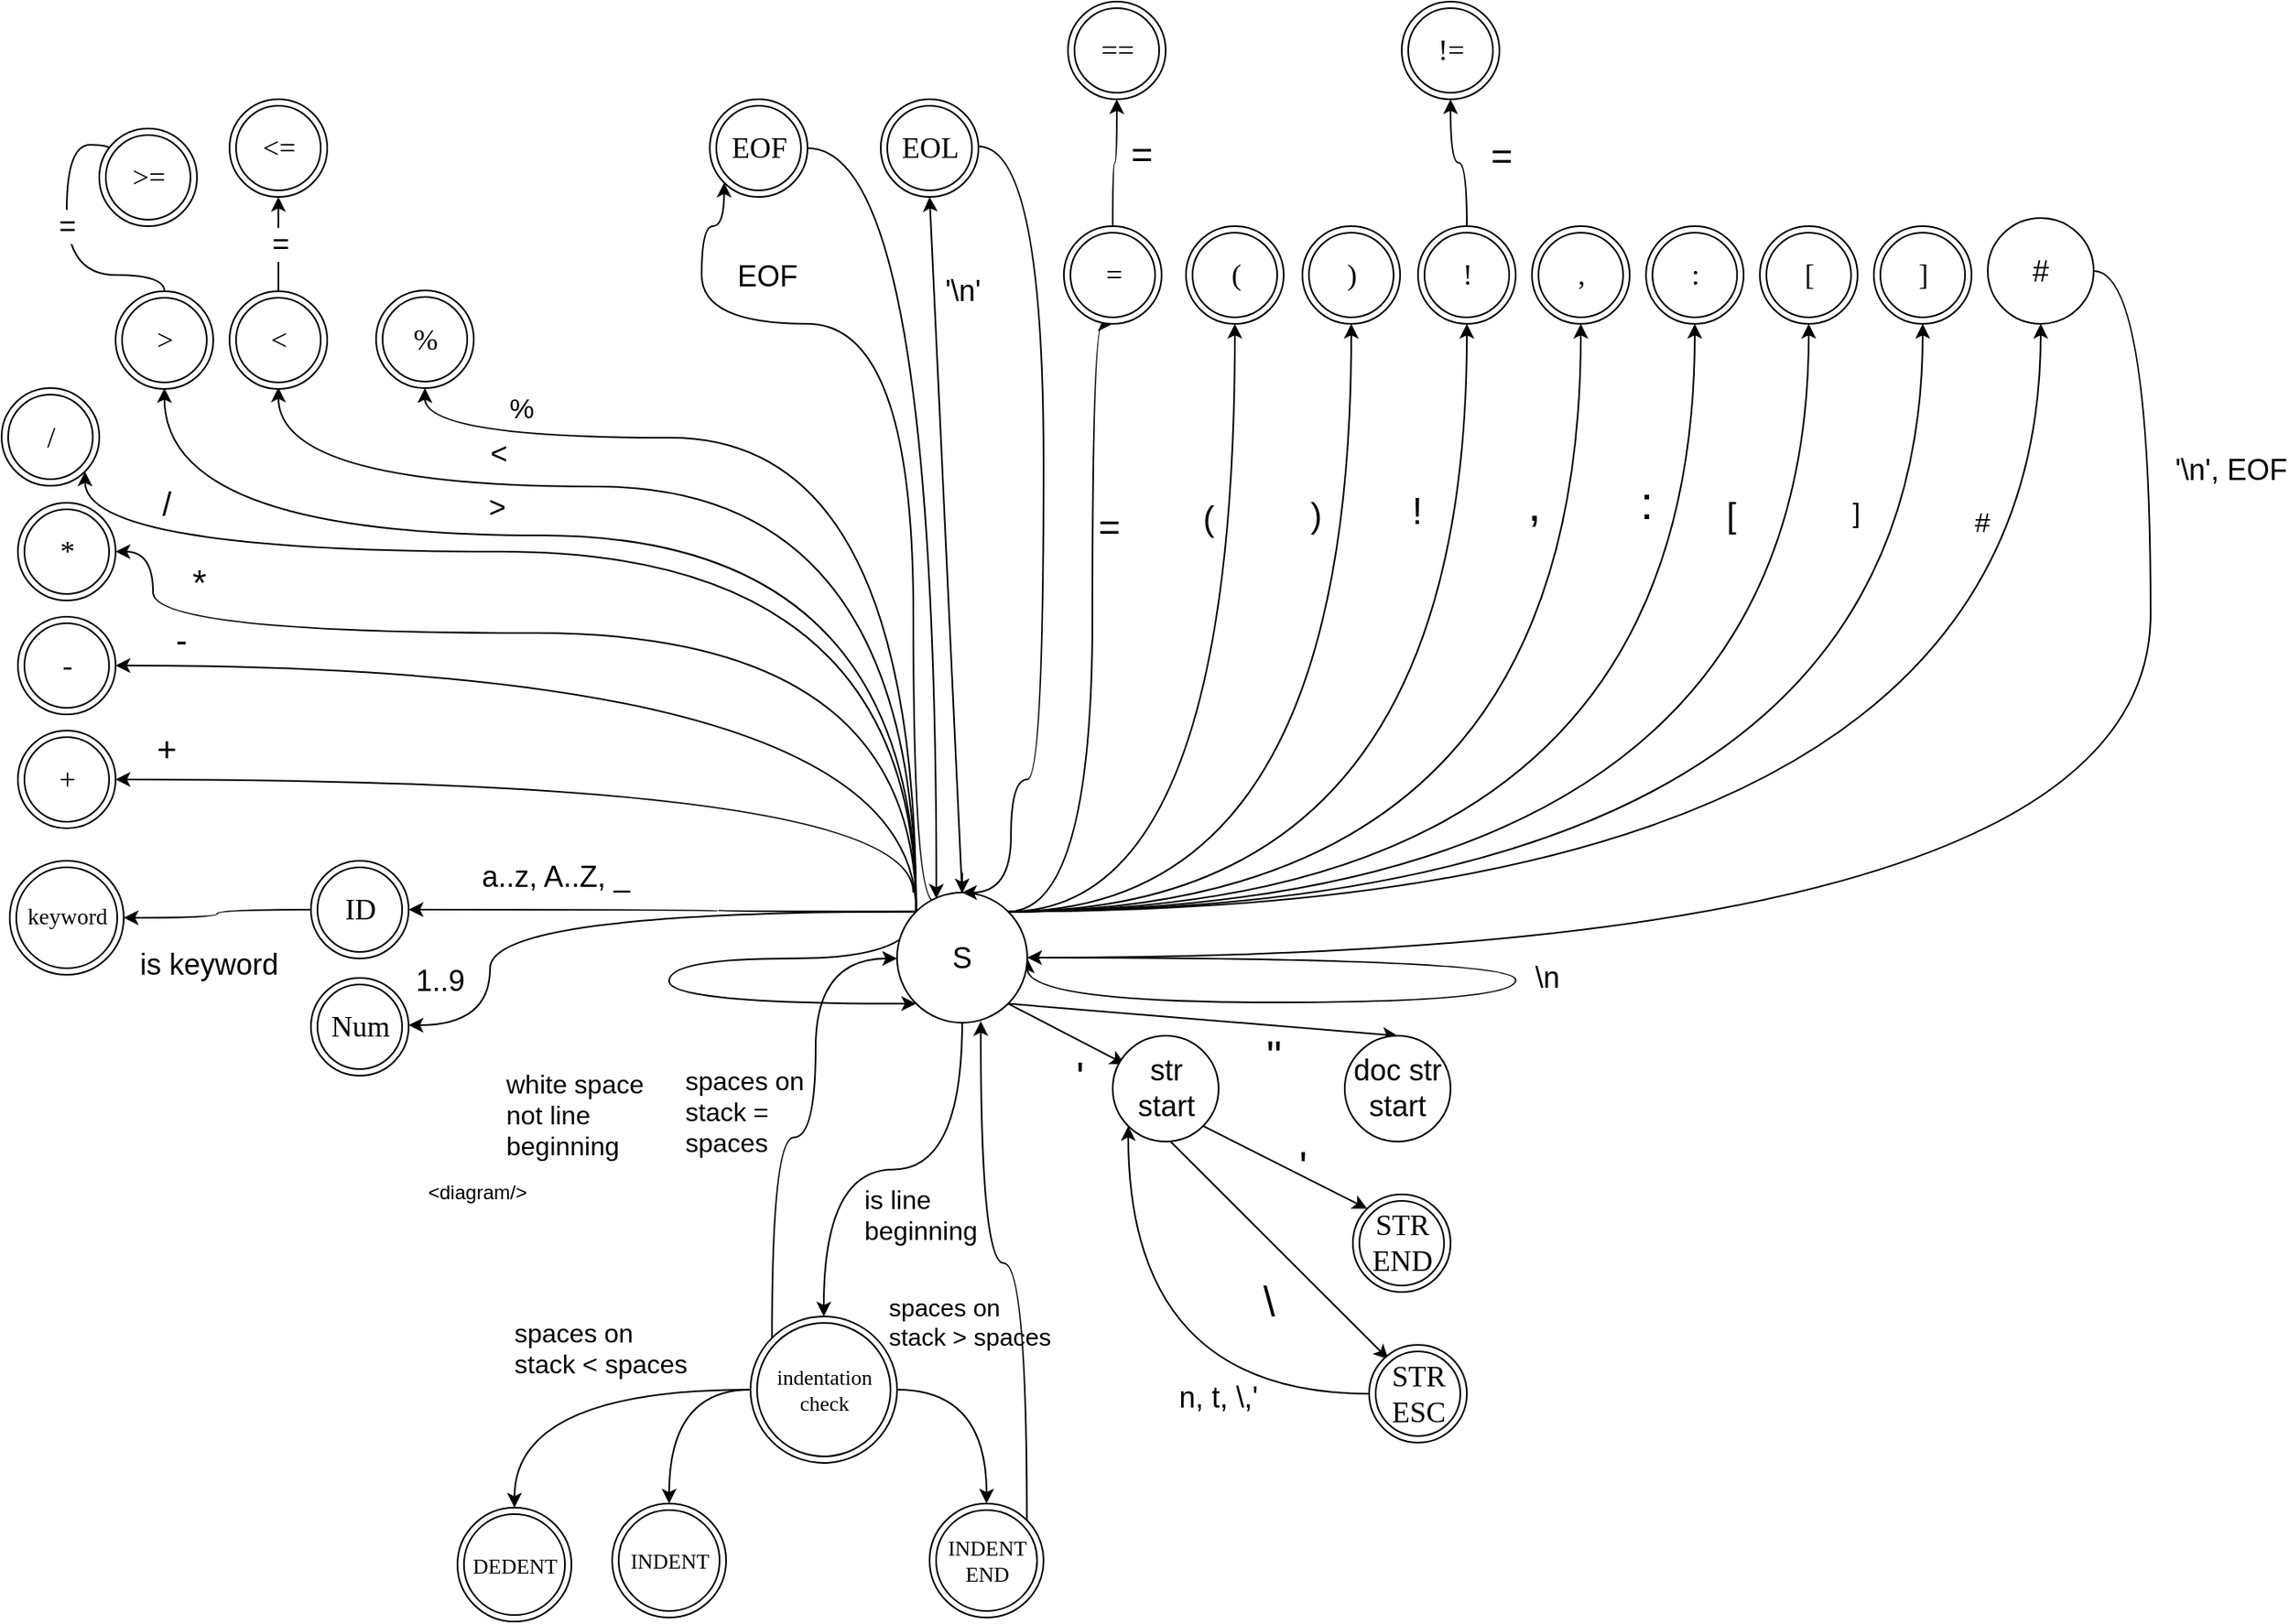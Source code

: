 <mxfile version="12.2.7" type="github" pages="1">
  <diagram id="ookkSnt-5DKXbz4JokuE" name="Page-1">
    <mxGraphModel dx="1543" dy="721" grid="1" gridSize="10" guides="1" tooltips="1" connect="1" arrows="1" fold="1" page="1" pageScale="1" pageWidth="827" pageHeight="1169" math="0" shadow="0">
      <root>
        <mxCell id="0"/>
        <mxCell id="1" parent="0"/>
        <mxCell id="phEVHog4hxKk8a_AKW_x-33" style="edgeStyle=orthogonalEdgeStyle;orthogonalLoop=1;jettySize=auto;html=1;curved=1;entryX=1;entryY=0.5;entryDx=0;entryDy=0;fontSize=18;" parent="1" target="phEVHog4hxKk8a_AKW_x-7" edge="1">
          <mxGeometry relative="1" as="geometry">
            <mxPoint x="580" y="569.5" as="sourcePoint"/>
            <mxPoint x="180" y="509.5" as="targetPoint"/>
            <Array as="points">
              <mxPoint x="580" y="499.5"/>
            </Array>
          </mxGeometry>
        </mxCell>
        <mxCell id="phEVHog4hxKk8a_AKW_x-34" value="&lt;font style=&quot;font-size: 21px;&quot;&gt;&lt;font style=&quot;font-size: 21px;&quot;&gt;+&lt;/font&gt;&lt;/font&gt;" style="text;html=1;resizable=0;points=[];align=center;verticalAlign=middle;labelBackgroundColor=#ffffff;fontSize=21;" parent="phEVHog4hxKk8a_AKW_x-33" vertex="1" connectable="0">
          <mxGeometry x="0.018" y="4" relative="1" as="geometry">
            <mxPoint x="-244" y="-23.5" as="offset"/>
          </mxGeometry>
        </mxCell>
        <mxCell id="phEVHog4hxKk8a_AKW_x-44" style="orthogonalLoop=1;jettySize=auto;html=1;exitX=0;exitY=0;exitDx=0;exitDy=0;entryX=1;entryY=0.5;entryDx=0;entryDy=0;fontSize=18;edgeStyle=orthogonalEdgeStyle;curved=1;" parent="1" source="phEVHog4hxKk8a_AKW_x-1" target="phEVHog4hxKk8a_AKW_x-9" edge="1">
          <mxGeometry relative="1" as="geometry">
            <Array as="points">
              <mxPoint x="581" y="430"/>
            </Array>
          </mxGeometry>
        </mxCell>
        <mxCell id="phEVHog4hxKk8a_AKW_x-46" style="orthogonalLoop=1;jettySize=auto;html=1;exitX=0;exitY=0;exitDx=0;exitDy=0;fontSize=18;edgeStyle=orthogonalEdgeStyle;curved=1;entryX=1;entryY=0.5;entryDx=0;entryDy=0;" parent="1" source="phEVHog4hxKk8a_AKW_x-1" edge="1" target="phEVHog4hxKk8a_AKW_x-13">
          <mxGeometry relative="1" as="geometry">
            <mxPoint x="113" y="373.5" as="targetPoint"/>
            <Array as="points">
              <mxPoint x="581" y="410"/>
              <mxPoint x="113" y="410"/>
              <mxPoint x="113" y="360"/>
            </Array>
          </mxGeometry>
        </mxCell>
        <mxCell id="phEVHog4hxKk8a_AKW_x-51" value="&lt;font style=&quot;font-size: 22px;&quot;&gt;*&lt;/font&gt;" style="text;html=1;resizable=0;points=[];align=center;verticalAlign=middle;labelBackgroundColor=#ffffff;fontSize=22;" parent="phEVHog4hxKk8a_AKW_x-46" vertex="1" connectable="0">
          <mxGeometry x="0.217" y="-1" relative="1" as="geometry">
            <mxPoint x="-178.5" y="-29.5" as="offset"/>
          </mxGeometry>
        </mxCell>
        <mxCell id="phEVHog4hxKk8a_AKW_x-49" style="orthogonalLoop=1;jettySize=auto;html=1;exitX=0;exitY=0;exitDx=0;exitDy=0;entryX=1;entryY=1;entryDx=0;entryDy=0;fontSize=18;edgeStyle=orthogonalEdgeStyle;curved=1;" parent="1" source="phEVHog4hxKk8a_AKW_x-1" target="phEVHog4hxKk8a_AKW_x-14" edge="1">
          <mxGeometry relative="1" as="geometry">
            <mxPoint x="150" y="319.5" as="targetPoint"/>
            <Array as="points">
              <mxPoint x="581" y="360"/>
              <mxPoint x="71" y="360"/>
            </Array>
          </mxGeometry>
        </mxCell>
        <mxCell id="phEVHog4hxKk8a_AKW_x-50" value="&lt;font style=&quot;font-size: 20px;&quot;&gt;/&lt;/font&gt;" style="text;html=1;resizable=0;points=[];align=center;verticalAlign=middle;labelBackgroundColor=#ffffff;fontSize=20;" parent="phEVHog4hxKk8a_AKW_x-49" vertex="1" connectable="0">
          <mxGeometry x="0.181" y="1" relative="1" as="geometry">
            <mxPoint x="-221.5" y="-31" as="offset"/>
          </mxGeometry>
        </mxCell>
        <mxCell id="phEVHog4hxKk8a_AKW_x-53" style="edgeStyle=orthogonalEdgeStyle;curved=1;orthogonalLoop=1;jettySize=auto;html=1;exitX=0;exitY=0;exitDx=0;exitDy=0;entryX=0.5;entryY=1;entryDx=0;entryDy=0;fontSize=18;" parent="1" source="phEVHog4hxKk8a_AKW_x-1" edge="1">
          <mxGeometry relative="1" as="geometry">
            <mxPoint x="120" y="259.5" as="targetPoint"/>
            <Array as="points">
              <mxPoint x="581" y="350"/>
              <mxPoint x="120" y="350"/>
            </Array>
          </mxGeometry>
        </mxCell>
        <mxCell id="phEVHog4hxKk8a_AKW_x-54" value="&lt;font style=&quot;font-size: 18px;&quot;&gt;&amp;gt;&lt;/font&gt;" style="text;html=1;resizable=0;points=[];align=center;verticalAlign=middle;labelBackgroundColor=#ffffff;fontSize=18;" parent="phEVHog4hxKk8a_AKW_x-53" vertex="1" connectable="0">
          <mxGeometry x="0.154" relative="1" as="geometry">
            <mxPoint x="-37" y="-17" as="offset"/>
          </mxGeometry>
        </mxCell>
        <mxCell id="phEVHog4hxKk8a_AKW_x-55" style="edgeStyle=orthogonalEdgeStyle;curved=1;orthogonalLoop=1;jettySize=auto;html=1;fontSize=18;exitX=0;exitY=0;exitDx=0;exitDy=0;" parent="1" source="phEVHog4hxKk8a_AKW_x-1" edge="1">
          <mxGeometry relative="1" as="geometry">
            <mxPoint x="190" y="259.08" as="targetPoint"/>
            <Array as="points">
              <mxPoint x="581" y="320"/>
              <mxPoint x="190" y="320"/>
            </Array>
          </mxGeometry>
        </mxCell>
        <mxCell id="phEVHog4hxKk8a_AKW_x-56" value="&lt;font style=&quot;font-size: 18px;&quot;&gt;&amp;lt;&lt;/font&gt;" style="text;html=1;resizable=0;points=[];align=center;verticalAlign=middle;labelBackgroundColor=#ffffff;fontSize=18;" parent="phEVHog4hxKk8a_AKW_x-55" vertex="1" connectable="0">
          <mxGeometry x="0.36" y="2" relative="1" as="geometry">
            <mxPoint x="-32.5" y="-22" as="offset"/>
          </mxGeometry>
        </mxCell>
        <mxCell id="phEVHog4hxKk8a_AKW_x-73" style="edgeStyle=orthogonalEdgeStyle;curved=1;orthogonalLoop=1;jettySize=auto;html=1;exitX=0;exitY=0;exitDx=0;exitDy=0;fontSize=18;entryX=1;entryY=0.5;entryDx=0;entryDy=0;" parent="1" source="phEVHog4hxKk8a_AKW_x-1" target="phEVHog4hxKk8a_AKW_x-24" edge="1">
          <mxGeometry relative="1" as="geometry">
            <Array as="points">
              <mxPoint x="460" y="581"/>
              <mxPoint x="460" y="580"/>
            </Array>
          </mxGeometry>
        </mxCell>
        <mxCell id="Kf4OGwQjmnl409fR8g-T-22" value="a..z, A..Z, _" style="text;html=1;resizable=0;points=[];align=center;verticalAlign=middle;labelBackgroundColor=#ffffff;fontSize=18;" parent="phEVHog4hxKk8a_AKW_x-73" vertex="1" connectable="0">
          <mxGeometry x="0.328" y="-7" relative="1" as="geometry">
            <mxPoint x="-15.5" y="-13.5" as="offset"/>
          </mxGeometry>
        </mxCell>
        <mxCell id="phEVHog4hxKk8a_AKW_x-75" style="orthogonalLoop=1;jettySize=auto;html=1;entryX=0;entryY=1;entryDx=0;entryDy=0;fontSize=18;edgeStyle=orthogonalEdgeStyle;curved=1;exitX=0.284;exitY=0.065;exitDx=0;exitDy=0;exitPerimeter=0;" parent="1" source="phEVHog4hxKk8a_AKW_x-1" target="phEVHog4hxKk8a_AKW_x-22" edge="1">
          <mxGeometry relative="1" as="geometry">
            <Array as="points">
              <mxPoint x="580" y="575"/>
              <mxPoint x="580" y="220"/>
              <mxPoint x="450" y="220"/>
              <mxPoint x="450" y="160"/>
              <mxPoint x="464" y="160"/>
            </Array>
          </mxGeometry>
        </mxCell>
        <mxCell id="phEVHog4hxKk8a_AKW_x-76" value="&lt;font style=&quot;font-size: 18px;&quot;&gt;EOF&lt;/font&gt;" style="text;html=1;resizable=0;points=[];align=center;verticalAlign=middle;labelBackgroundColor=#ffffff;fontSize=18;" parent="phEVHog4hxKk8a_AKW_x-75" vertex="1" connectable="0">
          <mxGeometry x="0.111" y="6" relative="1" as="geometry">
            <mxPoint x="-84" y="-64.5" as="offset"/>
          </mxGeometry>
        </mxCell>
        <mxCell id="phEVHog4hxKk8a_AKW_x-77" style="orthogonalLoop=1;jettySize=auto;html=1;exitX=0.5;exitY=0;exitDx=0;exitDy=0;entryX=0.5;entryY=1;entryDx=0;entryDy=0;fontSize=18;" parent="1" source="phEVHog4hxKk8a_AKW_x-1" target="phEVHog4hxKk8a_AKW_x-21" edge="1">
          <mxGeometry relative="1" as="geometry">
            <mxPoint x="800" y="280" as="targetPoint"/>
          </mxGeometry>
        </mxCell>
        <mxCell id="phEVHog4hxKk8a_AKW_x-78" value="&#39;\n&#39;" style="text;html=1;resizable=0;points=[];align=center;verticalAlign=middle;labelBackgroundColor=#ffffff;fontSize=18;" parent="phEVHog4hxKk8a_AKW_x-77" vertex="1" connectable="0">
          <mxGeometry x="0.216" y="7" relative="1" as="geometry">
            <mxPoint x="19" y="-110" as="offset"/>
          </mxGeometry>
        </mxCell>
        <mxCell id="Kf4OGwQjmnl409fR8g-T-13" style="orthogonalLoop=1;jettySize=auto;html=1;exitX=1;exitY=0;exitDx=0;exitDy=0;fontSize=18;edgeStyle=orthogonalEdgeStyle;curved=1;" parent="1" source="phEVHog4hxKk8a_AKW_x-1" target="phEVHog4hxKk8a_AKW_x-10" edge="1">
          <mxGeometry relative="1" as="geometry"/>
        </mxCell>
        <mxCell id="Kf4OGwQjmnl409fR8g-T-14" value="&lt;font style=&quot;font-size: 21px;&quot;&gt;(&lt;/font&gt;" style="text;html=1;resizable=0;points=[];align=center;verticalAlign=middle;labelBackgroundColor=#ffffff;fontSize=21;" parent="Kf4OGwQjmnl409fR8g-T-13" vertex="1" connectable="0">
          <mxGeometry x="0.19" relative="1" as="geometry">
            <mxPoint x="-17" y="-84" as="offset"/>
          </mxGeometry>
        </mxCell>
        <mxCell id="Kf4OGwQjmnl409fR8g-T-24" style="orthogonalLoop=1;jettySize=auto;html=1;fontSize=13;exitX=1;exitY=0;exitDx=0;exitDy=0;entryX=0.5;entryY=1;entryDx=0;entryDy=0;edgeStyle=orthogonalEdgeStyle;elbow=vertical;curved=1;" parent="1" source="phEVHog4hxKk8a_AKW_x-1" target="phEVHog4hxKk8a_AKW_x-12" edge="1">
          <mxGeometry relative="1" as="geometry"/>
        </mxCell>
        <mxCell id="Kf4OGwQjmnl409fR8g-T-26" value="&lt;font style=&quot;font-size: 29px;&quot;&gt;,&lt;/font&gt;" style="text;html=1;resizable=0;points=[];align=center;verticalAlign=middle;labelBackgroundColor=#ffffff;fontSize=29;" parent="Kf4OGwQjmnl409fR8g-T-24" vertex="1" connectable="0">
          <mxGeometry x="-0.116" y="-3" relative="1" as="geometry">
            <mxPoint x="7.5" y="-253.5" as="offset"/>
          </mxGeometry>
        </mxCell>
        <mxCell id="Kf4OGwQjmnl409fR8g-T-33" style="edgeStyle=orthogonalEdgeStyle;curved=1;orthogonalLoop=1;jettySize=auto;html=1;exitX=0.5;exitY=1;exitDx=0;exitDy=0;fontSize=29;" parent="1" source="phEVHog4hxKk8a_AKW_x-1" target="phEVHog4hxKk8a_AKW_x-27" edge="1">
          <mxGeometry relative="1" as="geometry"/>
        </mxCell>
        <mxCell id="Kf4OGwQjmnl409fR8g-T-50" style="orthogonalLoop=1;jettySize=auto;html=1;exitX=1;exitY=0;exitDx=0;exitDy=0;entryX=0.5;entryY=1;entryDx=0;entryDy=0;fontSize=16;edgeStyle=orthogonalEdgeStyle;curved=1;" parent="1" source="phEVHog4hxKk8a_AKW_x-1" target="phEVHog4hxKk8a_AKW_x-19" edge="1">
          <mxGeometry relative="1" as="geometry"/>
        </mxCell>
        <mxCell id="Kf4OGwQjmnl409fR8g-T-60" style="edgeStyle=orthogonalEdgeStyle;curved=1;orthogonalLoop=1;jettySize=auto;html=1;exitX=0;exitY=0;exitDx=0;exitDy=0;fontSize=16;entryX=0;entryY=1;entryDx=0;entryDy=0;" parent="1" source="phEVHog4hxKk8a_AKW_x-1" target="phEVHog4hxKk8a_AKW_x-1" edge="1">
          <mxGeometry relative="1" as="geometry">
            <mxPoint x="350" y="760" as="targetPoint"/>
            <Array as="points">
              <mxPoint x="581" y="610"/>
              <mxPoint x="430" y="610"/>
              <mxPoint x="430" y="637"/>
            </Array>
          </mxGeometry>
        </mxCell>
        <mxCell id="D40imSKEfPFC3WLuh7PR-13" style="orthogonalLoop=1;jettySize=auto;html=1;exitX=1;exitY=1;exitDx=0;exitDy=0;entryX=0.5;entryY=0;entryDx=0;entryDy=0;" parent="1" source="phEVHog4hxKk8a_AKW_x-1" edge="1">
          <mxGeometry relative="1" as="geometry">
            <mxPoint x="710" y="675" as="targetPoint"/>
          </mxGeometry>
        </mxCell>
        <mxCell id="kk19jb1IvxCeBUpHuE0u-11" style="edgeStyle=orthogonalEdgeStyle;curved=1;rounded=0;orthogonalLoop=1;jettySize=auto;html=1;" edge="1" parent="1" source="phEVHog4hxKk8a_AKW_x-1">
          <mxGeometry relative="1" as="geometry">
            <mxPoint x="610" y="570" as="targetPoint"/>
          </mxGeometry>
        </mxCell>
        <mxCell id="kk19jb1IvxCeBUpHuE0u-21" style="edgeStyle=orthogonalEdgeStyle;rounded=0;orthogonalLoop=1;jettySize=auto;html=1;exitX=1;exitY=0;exitDx=0;exitDy=0;entryX=0.5;entryY=1;entryDx=0;entryDy=0;curved=1;" edge="1" parent="1" source="phEVHog4hxKk8a_AKW_x-1" target="kk19jb1IvxCeBUpHuE0u-19">
          <mxGeometry relative="1" as="geometry"/>
        </mxCell>
        <mxCell id="kk19jb1IvxCeBUpHuE0u-26" style="edgeStyle=orthogonalEdgeStyle;curved=1;rounded=0;orthogonalLoop=1;jettySize=auto;html=1;exitX=1;exitY=0.5;exitDx=0;exitDy=0;fontSize=17;" edge="1" parent="1" source="phEVHog4hxKk8a_AKW_x-1">
          <mxGeometry relative="1" as="geometry">
            <mxPoint x="650" y="610" as="targetPoint"/>
            <Array as="points">
              <mxPoint x="950" y="610"/>
              <mxPoint x="950" y="637"/>
            </Array>
          </mxGeometry>
        </mxCell>
        <mxCell id="kk19jb1IvxCeBUpHuE0u-36" style="edgeStyle=orthogonalEdgeStyle;curved=1;rounded=0;orthogonalLoop=1;jettySize=auto;html=1;exitX=1;exitY=0;exitDx=0;exitDy=0;entryX=0.5;entryY=1;entryDx=0;entryDy=0;fontSize=17;" edge="1" parent="1" source="phEVHog4hxKk8a_AKW_x-1" target="kk19jb1IvxCeBUpHuE0u-34">
          <mxGeometry relative="1" as="geometry"/>
        </mxCell>
        <mxCell id="kk19jb1IvxCeBUpHuE0u-37" style="edgeStyle=orthogonalEdgeStyle;curved=1;rounded=0;orthogonalLoop=1;jettySize=auto;html=1;exitX=1;exitY=0;exitDx=0;exitDy=0;entryX=0.5;entryY=1;entryDx=0;entryDy=0;fontSize=17;" edge="1" parent="1" source="phEVHog4hxKk8a_AKW_x-1" target="kk19jb1IvxCeBUpHuE0u-35">
          <mxGeometry relative="1" as="geometry"/>
        </mxCell>
        <mxCell id="kk19jb1IvxCeBUpHuE0u-41" style="edgeStyle=orthogonalEdgeStyle;curved=1;rounded=0;orthogonalLoop=1;jettySize=auto;html=1;exitX=0;exitY=0;exitDx=0;exitDy=0;entryX=0.5;entryY=1;entryDx=0;entryDy=0;fontSize=17;" edge="1" parent="1" source="phEVHog4hxKk8a_AKW_x-1" target="kk19jb1IvxCeBUpHuE0u-40">
          <mxGeometry relative="1" as="geometry">
            <Array as="points">
              <mxPoint x="581" y="290"/>
              <mxPoint x="280" y="290"/>
            </Array>
          </mxGeometry>
        </mxCell>
        <mxCell id="kk19jb1IvxCeBUpHuE0u-47" style="edgeStyle=none;rounded=0;orthogonalLoop=1;jettySize=auto;html=1;exitX=1;exitY=1;exitDx=0;exitDy=0;entryX=0.5;entryY=0;entryDx=0;entryDy=0;fontSize=17;" edge="1" parent="1" source="phEVHog4hxKk8a_AKW_x-1" target="kk19jb1IvxCeBUpHuE0u-46">
          <mxGeometry relative="1" as="geometry"/>
        </mxCell>
        <mxCell id="kk19jb1IvxCeBUpHuE0u-51" style="edgeStyle=orthogonalEdgeStyle;curved=1;rounded=0;orthogonalLoop=1;jettySize=auto;html=1;exitX=0;exitY=0;exitDx=0;exitDy=0;fontSize=26;" edge="1" parent="1" source="phEVHog4hxKk8a_AKW_x-1" target="kk19jb1IvxCeBUpHuE0u-49">
          <mxGeometry relative="1" as="geometry">
            <Array as="points">
              <mxPoint x="320" y="581"/>
              <mxPoint x="320" y="651"/>
            </Array>
          </mxGeometry>
        </mxCell>
        <mxCell id="kk19jb1IvxCeBUpHuE0u-78" style="rounded=0;orthogonalLoop=1;jettySize=auto;html=1;exitX=1;exitY=0;exitDx=0;exitDy=0;entryX=0.5;entryY=1;entryDx=0;entryDy=0;fontSize=26;edgeStyle=orthogonalEdgeStyle;curved=1;" edge="1" parent="1" source="phEVHog4hxKk8a_AKW_x-1" target="phEVHog4hxKk8a_AKW_x-11">
          <mxGeometry relative="1" as="geometry"/>
        </mxCell>
        <mxCell id="kk19jb1IvxCeBUpHuE0u-81" style="rounded=0;orthogonalLoop=1;jettySize=auto;html=1;exitX=1;exitY=0;exitDx=0;exitDy=0;entryX=0.5;entryY=1;entryDx=0;entryDy=0;fontSize=26;edgeStyle=orthogonalEdgeStyle;curved=1;" edge="1" parent="1" source="phEVHog4hxKk8a_AKW_x-1" target="kk19jb1IvxCeBUpHuE0u-30">
          <mxGeometry relative="1" as="geometry"/>
        </mxCell>
        <mxCell id="kk19jb1IvxCeBUpHuE0u-82" style="rounded=0;orthogonalLoop=1;jettySize=auto;html=1;exitX=1;exitY=0;exitDx=0;exitDy=0;entryX=0.5;entryY=1;entryDx=0;entryDy=0;fontSize=26;edgeStyle=orthogonalEdgeStyle;curved=1;" edge="1" parent="1" source="phEVHog4hxKk8a_AKW_x-1" target="phEVHog4hxKk8a_AKW_x-23">
          <mxGeometry relative="1" as="geometry">
            <Array as="points">
              <mxPoint x="690" y="582"/>
              <mxPoint x="690" y="220"/>
            </Array>
          </mxGeometry>
        </mxCell>
        <mxCell id="phEVHog4hxKk8a_AKW_x-1" value="&lt;font style=&quot;font-size: 18px;&quot;&gt;S&lt;/font&gt;" style="ellipse;whiteSpace=wrap;html=1;aspect=fixed;fontSize=18;" parent="1" vertex="1">
          <mxGeometry x="570" y="569.5" width="80" height="80" as="geometry"/>
        </mxCell>
        <mxCell id="phEVHog4hxKk8a_AKW_x-7" value="&lt;font style=&quot;font-size: 18px;&quot;&gt;+&lt;/font&gt;" style="ellipse;shape=doubleEllipse;html=1;dashed=0;whitespace=wrap;aspect=fixed;fontFamily=Verdana;fontSize=18;" parent="1" vertex="1">
          <mxGeometry x="30" y="470" width="60" height="60" as="geometry"/>
        </mxCell>
        <mxCell id="phEVHog4hxKk8a_AKW_x-9" value="&lt;font style=&quot;font-size: 18px;&quot;&gt;-&lt;/font&gt;" style="ellipse;shape=doubleEllipse;html=1;dashed=0;whitespace=wrap;aspect=fixed;fontFamily=Verdana;fontSize=18;" parent="1" vertex="1">
          <mxGeometry x="30" y="400" width="60" height="60" as="geometry"/>
        </mxCell>
        <mxCell id="phEVHog4hxKk8a_AKW_x-10" value="&lt;font style=&quot;font-size: 18px;&quot;&gt;(&lt;/font&gt;" style="ellipse;shape=doubleEllipse;html=1;dashed=0;whitespace=wrap;aspect=fixed;fontFamily=Verdana;fontSize=18;" parent="1" vertex="1">
          <mxGeometry x="747.5" y="160" width="60" height="60" as="geometry"/>
        </mxCell>
        <mxCell id="phEVHog4hxKk8a_AKW_x-11" value="&lt;font style=&quot;font-size: 18px;&quot;&gt;)&lt;/font&gt;" style="ellipse;shape=doubleEllipse;html=1;dashed=0;whitespace=wrap;aspect=fixed;fontFamily=Verdana;fontSize=18;" parent="1" vertex="1">
          <mxGeometry x="819" y="160" width="60" height="60" as="geometry"/>
        </mxCell>
        <mxCell id="phEVHog4hxKk8a_AKW_x-12" value="&lt;font style=&quot;font-size: 18px;&quot;&gt;,&lt;/font&gt;" style="ellipse;shape=doubleEllipse;html=1;dashed=0;whitespace=wrap;aspect=fixed;fontFamily=Verdana;fontSize=18;" parent="1" vertex="1">
          <mxGeometry x="960" y="160" width="60" height="60" as="geometry"/>
        </mxCell>
        <mxCell id="phEVHog4hxKk8a_AKW_x-13" value="&lt;font style=&quot;font-size: 18px;&quot;&gt;*&lt;/font&gt;" style="ellipse;shape=doubleEllipse;html=1;dashed=0;whitespace=wrap;aspect=fixed;fontFamily=Verdana;fontSize=18;" parent="1" vertex="1">
          <mxGeometry x="30" y="330" width="60" height="60" as="geometry"/>
        </mxCell>
        <mxCell id="phEVHog4hxKk8a_AKW_x-14" value="&lt;font style=&quot;font-size: 18px;&quot;&gt;/&lt;/font&gt;" style="ellipse;shape=doubleEllipse;html=1;dashed=0;whitespace=wrap;aspect=fixed;fontFamily=Verdana;fontSize=18;" parent="1" vertex="1">
          <mxGeometry x="20" y="259.5" width="60" height="60" as="geometry"/>
        </mxCell>
        <mxCell id="phEVHog4hxKk8a_AKW_x-85" style="edgeStyle=orthogonalEdgeStyle;curved=1;orthogonalLoop=1;jettySize=auto;html=1;exitX=0.5;exitY=0;exitDx=0;exitDy=0;entryX=0;entryY=0;entryDx=0;entryDy=0;fontSize=18;" parent="1" source="phEVHog4hxKk8a_AKW_x-15" target="phEVHog4hxKk8a_AKW_x-18" edge="1">
          <mxGeometry relative="1" as="geometry">
            <mxPoint x="60" y="110" as="targetPoint"/>
            <Array as="points">
              <mxPoint x="120" y="190"/>
              <mxPoint x="60" y="190"/>
              <mxPoint x="60" y="110"/>
            </Array>
          </mxGeometry>
        </mxCell>
        <mxCell id="phEVHog4hxKk8a_AKW_x-87" value="&lt;font style=&quot;font-size: 18px;&quot;&gt;=&lt;/font&gt;" style="text;html=1;resizable=0;points=[];align=center;verticalAlign=middle;labelBackgroundColor=#ffffff;fontSize=18;" parent="phEVHog4hxKk8a_AKW_x-85" vertex="1" connectable="0">
          <mxGeometry x="0.039" y="-4" relative="1" as="geometry">
            <mxPoint x="-4" y="-6.5" as="offset"/>
          </mxGeometry>
        </mxCell>
        <mxCell id="phEVHog4hxKk8a_AKW_x-15" value="&lt;font style=&quot;font-size: 18px;&quot;&gt;&amp;gt;&lt;/font&gt;" style="ellipse;shape=doubleEllipse;html=1;dashed=0;whitespace=wrap;aspect=fixed;fontFamily=Verdana;fontSize=18;" parent="1" vertex="1">
          <mxGeometry x="90" y="200" width="60" height="60" as="geometry"/>
        </mxCell>
        <mxCell id="phEVHog4hxKk8a_AKW_x-60" style="edgeStyle=orthogonalEdgeStyle;curved=1;orthogonalLoop=1;jettySize=auto;html=1;exitX=0.5;exitY=0;exitDx=0;exitDy=0;fontSize=18;" parent="1" source="phEVHog4hxKk8a_AKW_x-16" target="phEVHog4hxKk8a_AKW_x-17" edge="1">
          <mxGeometry relative="1" as="geometry"/>
        </mxCell>
        <mxCell id="phEVHog4hxKk8a_AKW_x-16" value="&lt;font style=&quot;font-size: 18px;&quot;&gt;&amp;lt;&lt;/font&gt;" style="ellipse;shape=doubleEllipse;html=1;dashed=0;whitespace=wrap;aspect=fixed;fontFamily=Verdana;fontSize=18;" parent="1" vertex="1">
          <mxGeometry x="160" y="200" width="60" height="60" as="geometry"/>
        </mxCell>
        <mxCell id="phEVHog4hxKk8a_AKW_x-17" value="&lt;font style=&quot;font-size: 18px;&quot;&gt;&amp;lt;&lt;/font&gt;&lt;font style=&quot;font-size: 18px;&quot;&gt;=&lt;/font&gt;" style="ellipse;shape=doubleEllipse;html=1;dashed=0;whitespace=wrap;aspect=fixed;fontFamily=Verdana;fontSize=18;" parent="1" vertex="1">
          <mxGeometry x="160" y="82" width="60" height="60" as="geometry"/>
        </mxCell>
        <mxCell id="phEVHog4hxKk8a_AKW_x-18" value="&lt;font style=&quot;font-size: 18px;&quot;&gt;&amp;gt;&lt;font style=&quot;font-size: 18px;&quot;&gt;=&lt;/font&gt;&lt;/font&gt;" style="ellipse;shape=doubleEllipse;html=1;dashed=0;whitespace=wrap;aspect=fixed;fontFamily=Verdana;fontSize=18;" parent="1" vertex="1">
          <mxGeometry x="80" y="100" width="60" height="60" as="geometry"/>
        </mxCell>
        <mxCell id="kk19jb1IvxCeBUpHuE0u-6" style="edgeStyle=orthogonalEdgeStyle;curved=1;rounded=0;orthogonalLoop=1;jettySize=auto;html=1;exitX=0.5;exitY=0;exitDx=0;exitDy=0;" edge="1" parent="1" source="phEVHog4hxKk8a_AKW_x-19" target="kk19jb1IvxCeBUpHuE0u-5">
          <mxGeometry relative="1" as="geometry"/>
        </mxCell>
        <mxCell id="phEVHog4hxKk8a_AKW_x-19" value="&lt;font style=&quot;font-size: 18px&quot;&gt;!&lt;/font&gt;" style="ellipse;shape=doubleEllipse;html=1;dashed=0;whitespace=wrap;aspect=fixed;fontFamily=Verdana;fontSize=18;" parent="1" vertex="1">
          <mxGeometry x="890" y="160" width="60" height="60" as="geometry"/>
        </mxCell>
        <mxCell id="phEVHog4hxKk8a_AKW_x-20" value="&lt;font style=&quot;font-size: 18px;&quot;&gt;==&lt;/font&gt;" style="ellipse;shape=doubleEllipse;html=1;dashed=0;whitespace=wrap;aspect=fixed;fontFamily=Verdana;fontSize=18;" parent="1" vertex="1">
          <mxGeometry x="675" y="22" width="60" height="60" as="geometry"/>
        </mxCell>
        <mxCell id="kk19jb1IvxCeBUpHuE0u-8" style="edgeStyle=orthogonalEdgeStyle;curved=1;rounded=0;orthogonalLoop=1;jettySize=auto;html=1;entryX=0.5;entryY=0;entryDx=0;entryDy=0;" edge="1" parent="1" source="phEVHog4hxKk8a_AKW_x-21" target="phEVHog4hxKk8a_AKW_x-1">
          <mxGeometry relative="1" as="geometry">
            <Array as="points">
              <mxPoint x="660" y="111"/>
              <mxPoint x="660" y="500"/>
              <mxPoint x="640" y="500"/>
              <mxPoint x="640" y="570"/>
            </Array>
          </mxGeometry>
        </mxCell>
        <mxCell id="phEVHog4hxKk8a_AKW_x-21" value="&lt;font style=&quot;font-size: 18px;&quot;&gt;EOL&lt;/font&gt;" style="ellipse;shape=doubleEllipse;html=1;dashed=0;whitespace=wrap;aspect=fixed;fontFamily=Verdana;fontSize=18;" parent="1" vertex="1">
          <mxGeometry x="560" y="82" width="60" height="60" as="geometry"/>
        </mxCell>
        <mxCell id="kk19jb1IvxCeBUpHuE0u-77" style="edgeStyle=orthogonalEdgeStyle;curved=1;rounded=0;orthogonalLoop=1;jettySize=auto;html=1;exitX=1;exitY=0.5;exitDx=0;exitDy=0;entryX=0.302;entryY=0.047;entryDx=0;entryDy=0;entryPerimeter=0;fontSize=26;" edge="1" parent="1" source="phEVHog4hxKk8a_AKW_x-22" target="phEVHog4hxKk8a_AKW_x-1">
          <mxGeometry relative="1" as="geometry"/>
        </mxCell>
        <mxCell id="phEVHog4hxKk8a_AKW_x-22" value="&lt;font style=&quot;font-size: 18px;&quot;&gt;EOF&lt;/font&gt;" style="ellipse;shape=doubleEllipse;html=1;dashed=0;whitespace=wrap;aspect=fixed;fontFamily=Verdana;fontSize=18;" parent="1" vertex="1">
          <mxGeometry x="455" y="82" width="60" height="60" as="geometry"/>
        </mxCell>
        <mxCell id="kk19jb1IvxCeBUpHuE0u-12" style="edgeStyle=orthogonalEdgeStyle;curved=1;rounded=0;orthogonalLoop=1;jettySize=auto;html=1;exitX=0.5;exitY=0;exitDx=0;exitDy=0;entryX=0.5;entryY=1;entryDx=0;entryDy=0;" edge="1" parent="1" source="phEVHog4hxKk8a_AKW_x-23" target="phEVHog4hxKk8a_AKW_x-20">
          <mxGeometry relative="1" as="geometry"/>
        </mxCell>
        <mxCell id="phEVHog4hxKk8a_AKW_x-23" value="&lt;font style=&quot;font-size: 18px;&quot;&gt;=&lt;/font&gt;" style="ellipse;shape=doubleEllipse;html=1;dashed=0;whitespace=wrap;aspect=fixed;fontFamily=Verdana;fontSize=18;" parent="1" vertex="1">
          <mxGeometry x="672.5" y="160" width="60" height="60" as="geometry"/>
        </mxCell>
        <mxCell id="Kf4OGwQjmnl409fR8g-T-19" style="edgeStyle=orthogonalEdgeStyle;curved=1;orthogonalLoop=1;jettySize=auto;html=1;fontSize=18;" parent="1" source="phEVHog4hxKk8a_AKW_x-24" target="phEVHog4hxKk8a_AKW_x-25" edge="1">
          <mxGeometry relative="1" as="geometry"/>
        </mxCell>
        <mxCell id="phEVHog4hxKk8a_AKW_x-24" value="&lt;font style=&quot;font-size: 18px;&quot;&gt;ID&lt;/font&gt;" style="ellipse;shape=doubleEllipse;html=1;dashed=0;whitespace=wrap;aspect=fixed;fontFamily=Verdana;fontSize=18;" parent="1" vertex="1">
          <mxGeometry x="210" y="550" width="60" height="60" as="geometry"/>
        </mxCell>
        <mxCell id="phEVHog4hxKk8a_AKW_x-25" value="keyword" style="ellipse;shape=doubleEllipse;html=1;dashed=0;whitespace=wrap;aspect=fixed;fontFamily=Verdana;fontSize=14;" parent="1" vertex="1">
          <mxGeometry x="25" y="550" width="70" height="70" as="geometry"/>
        </mxCell>
        <mxCell id="Kf4OGwQjmnl409fR8g-T-35" style="edgeStyle=orthogonalEdgeStyle;curved=1;orthogonalLoop=1;jettySize=auto;html=1;exitX=0;exitY=0.5;exitDx=0;exitDy=0;entryX=0.5;entryY=0;entryDx=0;entryDy=0;fontSize=29;" parent="1" source="phEVHog4hxKk8a_AKW_x-27" target="phEVHog4hxKk8a_AKW_x-29" edge="1">
          <mxGeometry relative="1" as="geometry"/>
        </mxCell>
        <mxCell id="Kf4OGwQjmnl409fR8g-T-36" style="edgeStyle=orthogonalEdgeStyle;curved=1;orthogonalLoop=1;jettySize=auto;html=1;exitX=1;exitY=0.5;exitDx=0;exitDy=0;entryX=0.5;entryY=0;entryDx=0;entryDy=0;fontSize=29;" parent="1" source="phEVHog4hxKk8a_AKW_x-27" target="phEVHog4hxKk8a_AKW_x-28" edge="1">
          <mxGeometry relative="1" as="geometry"/>
        </mxCell>
        <mxCell id="Kf4OGwQjmnl409fR8g-T-37" style="edgeStyle=orthogonalEdgeStyle;curved=1;orthogonalLoop=1;jettySize=auto;html=1;exitX=0;exitY=0;exitDx=0;exitDy=0;fontSize=29;" parent="1" source="phEVHog4hxKk8a_AKW_x-27" target="phEVHog4hxKk8a_AKW_x-1" edge="1">
          <mxGeometry relative="1" as="geometry">
            <mxPoint x="520" y="610" as="targetPoint"/>
            <Array as="points">
              <mxPoint x="493" y="720"/>
              <mxPoint x="520" y="720"/>
              <mxPoint x="520" y="610"/>
            </Array>
          </mxGeometry>
        </mxCell>
        <mxCell id="kk19jb1IvxCeBUpHuE0u-57" style="edgeStyle=orthogonalEdgeStyle;curved=1;rounded=0;orthogonalLoop=1;jettySize=auto;html=1;exitX=0;exitY=0.5;exitDx=0;exitDy=0;fontSize=26;" edge="1" parent="1" source="phEVHog4hxKk8a_AKW_x-27" target="kk19jb1IvxCeBUpHuE0u-56">
          <mxGeometry relative="1" as="geometry"/>
        </mxCell>
        <mxCell id="phEVHog4hxKk8a_AKW_x-27" value="&lt;div style=&quot;font-size: 13px;&quot;&gt;indentation&lt;/div&gt;&lt;div style=&quot;font-size: 13px;&quot;&gt;check&lt;br style=&quot;font-size: 13px;&quot;&gt;&lt;/div&gt;" style="ellipse;shape=doubleEllipse;html=1;dashed=0;whitespace=wrap;aspect=fixed;fontFamily=Verdana;fontSize=13;" parent="1" vertex="1">
          <mxGeometry x="480" y="830" width="90" height="90" as="geometry"/>
        </mxCell>
        <mxCell id="kk19jb1IvxCeBUpHuE0u-55" style="edgeStyle=orthogonalEdgeStyle;curved=1;rounded=0;orthogonalLoop=1;jettySize=auto;html=1;exitX=1;exitY=0;exitDx=0;exitDy=0;entryX=0.643;entryY=0.988;entryDx=0;entryDy=0;entryPerimeter=0;fontSize=26;" edge="1" parent="1" source="phEVHog4hxKk8a_AKW_x-28" target="phEVHog4hxKk8a_AKW_x-1">
          <mxGeometry relative="1" as="geometry"/>
        </mxCell>
        <mxCell id="phEVHog4hxKk8a_AKW_x-28" value="&lt;div&gt;INDENT &lt;br&gt;&lt;/div&gt;&lt;div&gt;END&lt;/div&gt;" style="ellipse;shape=doubleEllipse;html=1;dashed=0;whitespace=wrap;aspect=fixed;fontFamily=Verdana;fontSize=13;" parent="1" vertex="1">
          <mxGeometry x="590" y="945" width="70" height="70" as="geometry"/>
        </mxCell>
        <mxCell id="phEVHog4hxKk8a_AKW_x-29" value="INDENT" style="ellipse;shape=doubleEllipse;html=1;dashed=0;whitespace=wrap;aspect=fixed;fontFamily=Verdana;fontSize=13;" parent="1" vertex="1">
          <mxGeometry x="395" y="945" width="70" height="70" as="geometry"/>
        </mxCell>
        <mxCell id="Kf4OGwQjmnl409fR8g-T-18" value="=" style="text;html=1;resizable=0;points=[];align=center;verticalAlign=middle;labelBackgroundColor=#ffffff;fontSize=18;" parent="1" vertex="1" connectable="0">
          <mxGeometry x="189.786" y="171.857" as="geometry">
            <mxPoint x="0.5" y="-1" as="offset"/>
          </mxGeometry>
        </mxCell>
        <mxCell id="Kf4OGwQjmnl409fR8g-T-27" value="&lt;font style=&quot;font-size: 23px;&quot;&gt;=&lt;/font&gt;" style="text;html=1;resizable=0;points=[];align=center;verticalAlign=middle;labelBackgroundColor=#ffffff;fontSize=23;" parent="1" vertex="1" connectable="0">
          <mxGeometry x="939.5" y="121.167" as="geometry">
            <mxPoint x="1" y="-4.5" as="offset"/>
          </mxGeometry>
        </mxCell>
        <mxCell id="Kf4OGwQjmnl409fR8g-T-32" value="&lt;font style=&quot;font-size: 18px&quot;&gt;is keyword&lt;/font&gt;" style="text;html=1;resizable=0;points=[];autosize=1;align=left;verticalAlign=top;spacingTop=-4;fontSize=29;" parent="1" vertex="1">
          <mxGeometry x="102.5" y="590" width="100" height="40" as="geometry"/>
        </mxCell>
        <mxCell id="Kf4OGwQjmnl409fR8g-T-42" value="&lt;div style=&quot;font-size: 16px&quot;&gt;&lt;font style=&quot;font-size: 16px&quot;&gt;&lt;br&gt;&lt;/font&gt;&lt;/div&gt;" style="text;html=1;resizable=0;points=[];autosize=1;align=left;verticalAlign=top;spacingTop=1;fontSize=16;rotation=0;spacing=0;" parent="1" vertex="1">
          <mxGeometry x="410" y="660" width="20" height="30" as="geometry"/>
        </mxCell>
        <mxCell id="Kf4OGwQjmnl409fR8g-T-43" value="&lt;div style=&quot;font-size: 16px&quot;&gt;&lt;font style=&quot;font-size: 16px&quot;&gt;spaces on&lt;/font&gt;&lt;/div&gt;&lt;div style=&quot;font-size: 16px&quot;&gt;&lt;font style=&quot;font-size: 16px&quot;&gt; stack &amp;lt; spaces&lt;br&gt;&lt;/font&gt;&lt;/div&gt;" style="text;html=1;resizable=0;points=[];autosize=1;align=left;verticalAlign=top;spacingTop=1;fontSize=16;rotation=0;spacing=0;" parent="1" vertex="1">
          <mxGeometry x="335" y="825" width="120" height="40" as="geometry"/>
        </mxCell>
        <mxCell id="Kf4OGwQjmnl409fR8g-T-44" value="&lt;div style=&quot;font-size: 15px&quot;&gt;&lt;font style=&quot;font-size: 15px&quot;&gt;spaces on&lt;/font&gt;&lt;/div&gt;&lt;div style=&quot;font-size: 15px&quot;&gt;&lt;font style=&quot;font-size: 15px&quot;&gt; stack &amp;gt; spaces&lt;br&gt;&lt;/font&gt;&lt;/div&gt;" style="text;html=1;resizable=0;points=[];autosize=1;align=left;verticalAlign=top;spacingTop=1;fontSize=16;rotation=0;spacing=0;" parent="1" vertex="1">
          <mxGeometry x="565" y="810" width="120" height="40" as="geometry"/>
        </mxCell>
        <mxCell id="Kf4OGwQjmnl409fR8g-T-45" value="&lt;div style=&quot;font-size: 16px&quot;&gt;&lt;font style=&quot;font-size: 16px&quot;&gt;spaces on&lt;/font&gt;&lt;/div&gt;&lt;div style=&quot;font-size: 16px&quot;&gt;&lt;font style=&quot;font-size: 16px&quot;&gt; stack =&lt;/font&gt;&lt;/div&gt;&lt;div style=&quot;font-size: 16px&quot;&gt;&lt;font style=&quot;font-size: 16px&quot;&gt; spaces&lt;br&gt;&lt;/font&gt;&lt;/div&gt;" style="text;html=1;resizable=0;points=[];autosize=1;align=left;verticalAlign=top;spacingTop=1;fontSize=16;rotation=0;spacing=0;" parent="1" vertex="1">
          <mxGeometry x="440" y="669.5" width="90" height="60" as="geometry"/>
        </mxCell>
        <mxCell id="Kf4OGwQjmnl409fR8g-T-46" value="&lt;div&gt;is line&lt;/div&gt;&lt;div&gt; beginning&lt;/div&gt;" style="text;html=1;resizable=0;points=[];autosize=1;align=left;verticalAlign=top;spacingTop=1;fontSize=16;rotation=0;spacing=0;" parent="1" vertex="1">
          <mxGeometry x="550" y="742.5" width="90" height="40" as="geometry"/>
        </mxCell>
        <mxCell id="Kf4OGwQjmnl409fR8g-T-52" value="&lt;font style=&quot;font-size: 23px&quot;&gt;!&lt;/font&gt;" style="text;html=1;resizable=0;points=[];align=center;verticalAlign=middle;labelBackgroundColor=#ffffff;fontSize=29;" parent="1" vertex="1" connectable="0">
          <mxGeometry x="702.5" y="420" as="geometry">
            <mxPoint x="186" y="-87" as="offset"/>
          </mxGeometry>
        </mxCell>
        <mxCell id="Kf4OGwQjmnl409fR8g-T-56" value="&lt;div&gt;white space&lt;br&gt;&lt;/div&gt;&lt;div&gt;not line &lt;br&gt;&lt;/div&gt;&lt;div&gt;beginning&lt;br&gt;&lt;/div&gt;" style="text;html=1;resizable=0;points=[];autosize=1;align=left;verticalAlign=top;spacingTop=1;fontSize=16;rotation=0;spacing=0;" parent="1" vertex="1">
          <mxGeometry x="330" y="672" width="100" height="60" as="geometry"/>
        </mxCell>
        <mxCell id="D40imSKEfPFC3WLuh7PR-14" value="&lt;font style=&quot;font-size: 26px;&quot;&gt;&#39; &lt;/font&gt;" style="text;html=1;resizable=0;points=[];autosize=1;align=left;verticalAlign=top;spacingTop=-4;fontSize=26;" parent="1" vertex="1">
          <mxGeometry x="677.5" y="665" width="20" height="20" as="geometry"/>
        </mxCell>
        <mxCell id="kk19jb1IvxCeBUpHuE0u-66" style="rounded=0;orthogonalLoop=1;jettySize=auto;html=1;exitX=1;exitY=1;exitDx=0;exitDy=0;entryX=0;entryY=0;entryDx=0;entryDy=0;fontSize=26;" edge="1" parent="1" source="D40imSKEfPFC3WLuh7PR-17" target="D40imSKEfPFC3WLuh7PR-28">
          <mxGeometry relative="1" as="geometry"/>
        </mxCell>
        <mxCell id="kk19jb1IvxCeBUpHuE0u-72" style="edgeStyle=none;rounded=0;orthogonalLoop=1;jettySize=auto;html=1;exitX=0.5;exitY=1;exitDx=0;exitDy=0;entryX=0;entryY=0;entryDx=0;entryDy=0;fontSize=26;" edge="1" parent="1">
          <mxGeometry relative="1" as="geometry">
            <mxPoint x="738" y="722.5" as="sourcePoint"/>
            <mxPoint x="871.787" y="856.287" as="targetPoint"/>
          </mxGeometry>
        </mxCell>
        <mxCell id="D40imSKEfPFC3WLuh7PR-17" value="&lt;div&gt;str&lt;/div&gt;&lt;div&gt;start&lt;br&gt;&lt;/div&gt;" style="ellipse;whiteSpace=wrap;html=1;aspect=fixed;fontSize=18;" parent="1" vertex="1">
          <mxGeometry x="702.5" y="657.5" width="65" height="65" as="geometry"/>
        </mxCell>
        <mxCell id="D40imSKEfPFC3WLuh7PR-28" value="&lt;div&gt;STR&lt;/div&gt;&lt;div&gt;END&lt;br&gt;&lt;/div&gt;" style="ellipse;shape=doubleEllipse;html=1;dashed=0;whitespace=wrap;aspect=fixed;fontFamily=Verdana;fontSize=18;" parent="1" vertex="1">
          <mxGeometry x="850" y="755" width="60" height="60" as="geometry"/>
        </mxCell>
        <mxCell id="kk19jb1IvxCeBUpHuE0u-5" value="!&lt;font style=&quot;font-size: 18px&quot;&gt;=&lt;/font&gt;" style="ellipse;shape=doubleEllipse;html=1;dashed=0;whitespace=wrap;aspect=fixed;fontFamily=Verdana;fontSize=18;" vertex="1" parent="1">
          <mxGeometry x="880" y="22" width="60" height="60" as="geometry"/>
        </mxCell>
        <mxCell id="kk19jb1IvxCeBUpHuE0u-7" value="&lt;font style=&quot;font-size: 23px;&quot;&gt;=&lt;/font&gt;" style="text;html=1;resizable=0;points=[];align=center;verticalAlign=middle;labelBackgroundColor=#ffffff;fontSize=23;" vertex="1" connectable="0" parent="1">
          <mxGeometry x="880" y="190.167" as="geometry">
            <mxPoint x="-160" y="-74.5" as="offset"/>
          </mxGeometry>
        </mxCell>
        <mxCell id="kk19jb1IvxCeBUpHuE0u-10" value="&amp;lt;diagram/&amp;gt;" style="text;html=1;" vertex="1" parent="1">
          <mxGeometry x="280" y="740" width="90" height="30" as="geometry"/>
        </mxCell>
        <mxCell id="kk19jb1IvxCeBUpHuE0u-60" style="edgeStyle=orthogonalEdgeStyle;curved=1;rounded=0;orthogonalLoop=1;jettySize=auto;html=1;entryX=1;entryY=0.5;entryDx=0;entryDy=0;fontSize=26;" edge="1" parent="1" source="kk19jb1IvxCeBUpHuE0u-19" target="phEVHog4hxKk8a_AKW_x-1">
          <mxGeometry relative="1" as="geometry">
            <Array as="points">
              <mxPoint x="1340" y="187"/>
              <mxPoint x="1340" y="610"/>
            </Array>
          </mxGeometry>
        </mxCell>
        <mxCell id="kk19jb1IvxCeBUpHuE0u-19" value="#" style="ellipse;whiteSpace=wrap;html=1;aspect=fixed;fontSize=18;" vertex="1" parent="1">
          <mxGeometry x="1240" y="155" width="65" height="65" as="geometry"/>
        </mxCell>
        <mxCell id="kk19jb1IvxCeBUpHuE0u-22" value="#" style="text;html=1;resizable=0;points=[];autosize=1;align=left;verticalAlign=top;spacingTop=-4;strokeWidth=2;perimeterSpacing=2;fontSize=17;" vertex="1" parent="1">
          <mxGeometry x="1230" y="329.5" width="20" height="20" as="geometry"/>
        </mxCell>
        <mxCell id="kk19jb1IvxCeBUpHuE0u-27" value="\n" style="text;html=1;resizable=0;points=[];align=center;verticalAlign=middle;labelBackgroundColor=#ffffff;fontSize=18;" vertex="1" connectable="0" parent="1">
          <mxGeometry x="949.857" y="732.111" as="geometry">
            <mxPoint x="19" y="-110" as="offset"/>
          </mxGeometry>
        </mxCell>
        <mxCell id="kk19jb1IvxCeBUpHuE0u-30" value=":" style="ellipse;shape=doubleEllipse;html=1;dashed=0;whitespace=wrap;aspect=fixed;fontFamily=Verdana;fontSize=18;" vertex="1" parent="1">
          <mxGeometry x="1030" y="160" width="60" height="60" as="geometry"/>
        </mxCell>
        <mxCell id="kk19jb1IvxCeBUpHuE0u-33" value=":" style="text;html=1;resizable=0;points=[];align=center;verticalAlign=middle;labelBackgroundColor=#ffffff;fontSize=29;" vertex="1" connectable="0" parent="1">
          <mxGeometry x="1029.857" y="584.429" as="geometry">
            <mxPoint y="-254.5" as="offset"/>
          </mxGeometry>
        </mxCell>
        <mxCell id="kk19jb1IvxCeBUpHuE0u-34" value="[" style="ellipse;shape=doubleEllipse;html=1;dashed=0;whitespace=wrap;aspect=fixed;fontFamily=Verdana;fontSize=18;" vertex="1" parent="1">
          <mxGeometry x="1100" y="160" width="60" height="60" as="geometry"/>
        </mxCell>
        <mxCell id="kk19jb1IvxCeBUpHuE0u-35" value="]" style="ellipse;shape=doubleEllipse;html=1;dashed=0;whitespace=wrap;aspect=fixed;fontFamily=Verdana;fontSize=18;" vertex="1" parent="1">
          <mxGeometry x="1170" y="160" width="60" height="60" as="geometry"/>
        </mxCell>
        <mxCell id="kk19jb1IvxCeBUpHuE0u-38" value="[" style="text;html=1;resizable=0;points=[];align=center;verticalAlign=middle;labelBackgroundColor=#ffffff;fontSize=21;" vertex="1" connectable="0" parent="1">
          <mxGeometry x="1070.219" y="419.857" as="geometry">
            <mxPoint x="12" y="-83.5" as="offset"/>
          </mxGeometry>
        </mxCell>
        <mxCell id="kk19jb1IvxCeBUpHuE0u-39" value="]" style="text;html=1;fontSize=17;" vertex="1" parent="1">
          <mxGeometry x="1155" y="319.5" width="30" height="40" as="geometry"/>
        </mxCell>
        <mxCell id="kk19jb1IvxCeBUpHuE0u-40" value="%" style="ellipse;shape=doubleEllipse;html=1;dashed=0;whitespace=wrap;aspect=fixed;fontFamily=Verdana;fontSize=18;" vertex="1" parent="1">
          <mxGeometry x="250" y="199.5" width="60" height="60" as="geometry"/>
        </mxCell>
        <mxCell id="kk19jb1IvxCeBUpHuE0u-43" value="%" style="text;html=1;resizable=0;points=[];autosize=1;align=left;verticalAlign=top;spacingTop=-4;fontSize=17;" vertex="1" parent="1">
          <mxGeometry x="330" y="260" width="30" height="20" as="geometry"/>
        </mxCell>
        <mxCell id="kk19jb1IvxCeBUpHuE0u-46" value="&lt;div&gt;doc str&lt;/div&gt;&lt;div&gt;start&lt;br&gt;&lt;/div&gt;" style="ellipse;whiteSpace=wrap;html=1;aspect=fixed;fontSize=18;" vertex="1" parent="1">
          <mxGeometry x="845" y="657.5" width="65" height="65" as="geometry"/>
        </mxCell>
        <mxCell id="kk19jb1IvxCeBUpHuE0u-48" value="&quot;" style="text;html=1;resizable=0;points=[];autosize=1;align=left;verticalAlign=top;spacingTop=-4;fontSize=26;" vertex="1" parent="1">
          <mxGeometry x="795" y="652" width="20" height="30" as="geometry"/>
        </mxCell>
        <mxCell id="kk19jb1IvxCeBUpHuE0u-49" value="Num" style="ellipse;shape=doubleEllipse;html=1;dashed=0;whitespace=wrap;aspect=fixed;fontFamily=Verdana;fontSize=18;" vertex="1" parent="1">
          <mxGeometry x="210" y="622" width="60" height="60" as="geometry"/>
        </mxCell>
        <mxCell id="kk19jb1IvxCeBUpHuE0u-52" value="1..9" style="text;html=1;resizable=0;points=[];align=center;verticalAlign=middle;labelBackgroundColor=#ffffff;fontSize=18;" vertex="1" connectable="0" parent="1">
          <mxGeometry x="325.214" y="640" as="geometry">
            <mxPoint x="-36" y="-16" as="offset"/>
          </mxGeometry>
        </mxCell>
        <mxCell id="kk19jb1IvxCeBUpHuE0u-56" value="DEDENT" style="ellipse;shape=doubleEllipse;html=1;dashed=0;whitespace=wrap;aspect=fixed;fontFamily=Verdana;fontSize=13;" vertex="1" parent="1">
          <mxGeometry x="300" y="947.5" width="70" height="70" as="geometry"/>
        </mxCell>
        <mxCell id="kk19jb1IvxCeBUpHuE0u-58" value="-" style="text;html=1;resizable=0;points=[];align=center;verticalAlign=middle;labelBackgroundColor=#ffffff;fontSize=21;" vertex="1" connectable="0" parent="1">
          <mxGeometry x="179.786" y="430" as="geometry">
            <mxPoint x="-50" y="-16" as="offset"/>
          </mxGeometry>
        </mxCell>
        <mxCell id="kk19jb1IvxCeBUpHuE0u-61" value="&#39;\n&#39;, EOF" style="text;html=1;resizable=0;points=[];align=center;verticalAlign=middle;labelBackgroundColor=#ffffff;fontSize=18;" vertex="1" connectable="0" parent="1">
          <mxGeometry x="1369.857" y="419.611" as="geometry">
            <mxPoint x="19" y="-110" as="offset"/>
          </mxGeometry>
        </mxCell>
        <mxCell id="kk19jb1IvxCeBUpHuE0u-67" value="&lt;font style=&quot;font-size: 26px;&quot;&gt;&#39; &lt;/font&gt;" style="text;html=1;resizable=0;points=[];autosize=1;align=left;verticalAlign=top;spacingTop=-4;fontSize=26;" vertex="1" parent="1">
          <mxGeometry x="815" y="719.5" width="20" height="20" as="geometry"/>
        </mxCell>
        <mxCell id="kk19jb1IvxCeBUpHuE0u-74" style="edgeStyle=orthogonalEdgeStyle;rounded=0;orthogonalLoop=1;jettySize=auto;html=1;entryX=0;entryY=1;entryDx=0;entryDy=0;fontSize=26;curved=1;" edge="1" parent="1" source="kk19jb1IvxCeBUpHuE0u-70" target="D40imSKEfPFC3WLuh7PR-17">
          <mxGeometry relative="1" as="geometry"/>
        </mxCell>
        <mxCell id="kk19jb1IvxCeBUpHuE0u-70" value="&lt;div&gt;STR&lt;br&gt;&lt;/div&gt;&lt;div&gt;ESC&lt;br&gt;&lt;/div&gt;" style="ellipse;shape=doubleEllipse;html=1;dashed=0;whitespace=wrap;aspect=fixed;fontFamily=Verdana;fontSize=18;" vertex="1" parent="1">
          <mxGeometry x="860" y="847.5" width="60" height="60" as="geometry"/>
        </mxCell>
        <mxCell id="kk19jb1IvxCeBUpHuE0u-73" value="\" style="text;html=1;resizable=0;points=[];autosize=1;align=left;verticalAlign=top;spacingTop=-4;fontSize=26;" vertex="1" parent="1">
          <mxGeometry x="793" y="802.5" width="20" height="30" as="geometry"/>
        </mxCell>
        <mxCell id="kk19jb1IvxCeBUpHuE0u-76" value="n, t, \,&#39;" style="text;html=1;resizable=0;points=[];align=center;verticalAlign=middle;labelBackgroundColor=#ffffff;fontSize=18;" vertex="1" connectable="0" parent="1">
          <mxGeometry x="747.357" y="990.111" as="geometry">
            <mxPoint x="19" y="-110" as="offset"/>
          </mxGeometry>
        </mxCell>
        <mxCell id="kk19jb1IvxCeBUpHuE0u-80" value=")" style="text;html=1;resizable=0;points=[];align=center;verticalAlign=middle;labelBackgroundColor=#ffffff;fontSize=21;" vertex="1" connectable="0" parent="1">
          <mxGeometry x="815.218" y="419.786" as="geometry">
            <mxPoint x="12" y="-83.5" as="offset"/>
          </mxGeometry>
        </mxCell>
        <mxCell id="kk19jb1IvxCeBUpHuE0u-83" value="&lt;font style=&quot;font-size: 23px;&quot;&gt;=&lt;/font&gt;" style="text;html=1;resizable=0;points=[];align=center;verticalAlign=middle;labelBackgroundColor=#ffffff;fontSize=23;" vertex="1" connectable="0" parent="1">
          <mxGeometry x="860" y="419.667" as="geometry">
            <mxPoint x="-160" y="-74.5" as="offset"/>
          </mxGeometry>
        </mxCell>
      </root>
    </mxGraphModel>
  </diagram>
</mxfile>
